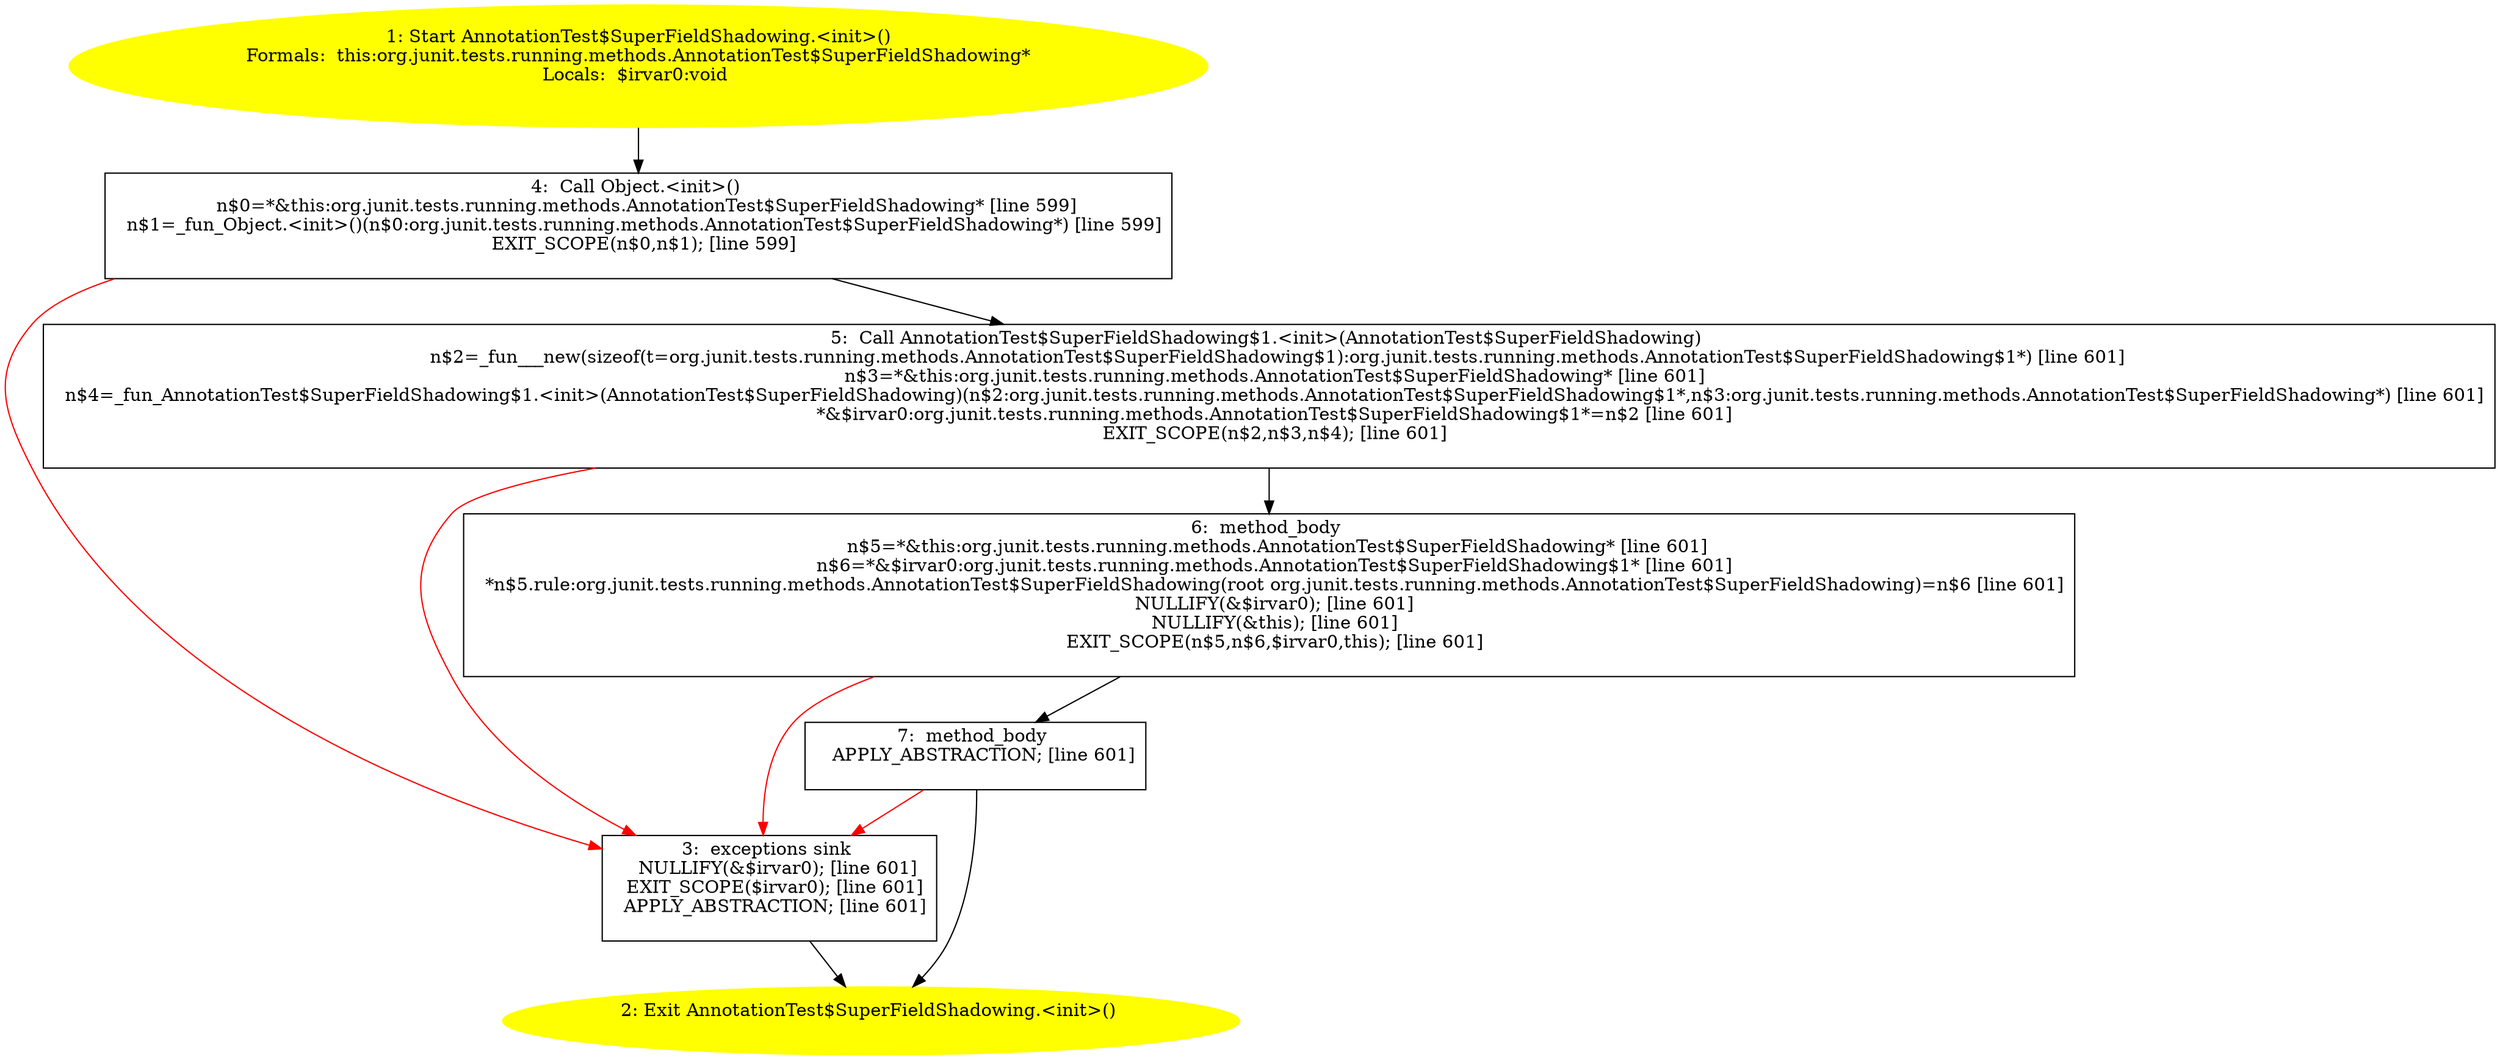 /* @generated */
digraph cfg {
"org.junit.tests.running.methods.AnnotationTest$SuperFieldShadowing.<init>().806f9518c051b5b697e5714f0ab5369d_1" [label="1: Start AnnotationTest$SuperFieldShadowing.<init>()\nFormals:  this:org.junit.tests.running.methods.AnnotationTest$SuperFieldShadowing*\nLocals:  $irvar0:void \n  " color=yellow style=filled]
	

	 "org.junit.tests.running.methods.AnnotationTest$SuperFieldShadowing.<init>().806f9518c051b5b697e5714f0ab5369d_1" -> "org.junit.tests.running.methods.AnnotationTest$SuperFieldShadowing.<init>().806f9518c051b5b697e5714f0ab5369d_4" ;
"org.junit.tests.running.methods.AnnotationTest$SuperFieldShadowing.<init>().806f9518c051b5b697e5714f0ab5369d_2" [label="2: Exit AnnotationTest$SuperFieldShadowing.<init>() \n  " color=yellow style=filled]
	

"org.junit.tests.running.methods.AnnotationTest$SuperFieldShadowing.<init>().806f9518c051b5b697e5714f0ab5369d_3" [label="3:  exceptions sink \n   NULLIFY(&$irvar0); [line 601]\n  EXIT_SCOPE($irvar0); [line 601]\n  APPLY_ABSTRACTION; [line 601]\n " shape="box"]
	

	 "org.junit.tests.running.methods.AnnotationTest$SuperFieldShadowing.<init>().806f9518c051b5b697e5714f0ab5369d_3" -> "org.junit.tests.running.methods.AnnotationTest$SuperFieldShadowing.<init>().806f9518c051b5b697e5714f0ab5369d_2" ;
"org.junit.tests.running.methods.AnnotationTest$SuperFieldShadowing.<init>().806f9518c051b5b697e5714f0ab5369d_4" [label="4:  Call Object.<init>() \n   n$0=*&this:org.junit.tests.running.methods.AnnotationTest$SuperFieldShadowing* [line 599]\n  n$1=_fun_Object.<init>()(n$0:org.junit.tests.running.methods.AnnotationTest$SuperFieldShadowing*) [line 599]\n  EXIT_SCOPE(n$0,n$1); [line 599]\n " shape="box"]
	

	 "org.junit.tests.running.methods.AnnotationTest$SuperFieldShadowing.<init>().806f9518c051b5b697e5714f0ab5369d_4" -> "org.junit.tests.running.methods.AnnotationTest$SuperFieldShadowing.<init>().806f9518c051b5b697e5714f0ab5369d_5" ;
	 "org.junit.tests.running.methods.AnnotationTest$SuperFieldShadowing.<init>().806f9518c051b5b697e5714f0ab5369d_4" -> "org.junit.tests.running.methods.AnnotationTest$SuperFieldShadowing.<init>().806f9518c051b5b697e5714f0ab5369d_3" [color="red" ];
"org.junit.tests.running.methods.AnnotationTest$SuperFieldShadowing.<init>().806f9518c051b5b697e5714f0ab5369d_5" [label="5:  Call AnnotationTest$SuperFieldShadowing$1.<init>(AnnotationTest$SuperFieldShadowing) \n   n$2=_fun___new(sizeof(t=org.junit.tests.running.methods.AnnotationTest$SuperFieldShadowing$1):org.junit.tests.running.methods.AnnotationTest$SuperFieldShadowing$1*) [line 601]\n  n$3=*&this:org.junit.tests.running.methods.AnnotationTest$SuperFieldShadowing* [line 601]\n  n$4=_fun_AnnotationTest$SuperFieldShadowing$1.<init>(AnnotationTest$SuperFieldShadowing)(n$2:org.junit.tests.running.methods.AnnotationTest$SuperFieldShadowing$1*,n$3:org.junit.tests.running.methods.AnnotationTest$SuperFieldShadowing*) [line 601]\n  *&$irvar0:org.junit.tests.running.methods.AnnotationTest$SuperFieldShadowing$1*=n$2 [line 601]\n  EXIT_SCOPE(n$2,n$3,n$4); [line 601]\n " shape="box"]
	

	 "org.junit.tests.running.methods.AnnotationTest$SuperFieldShadowing.<init>().806f9518c051b5b697e5714f0ab5369d_5" -> "org.junit.tests.running.methods.AnnotationTest$SuperFieldShadowing.<init>().806f9518c051b5b697e5714f0ab5369d_6" ;
	 "org.junit.tests.running.methods.AnnotationTest$SuperFieldShadowing.<init>().806f9518c051b5b697e5714f0ab5369d_5" -> "org.junit.tests.running.methods.AnnotationTest$SuperFieldShadowing.<init>().806f9518c051b5b697e5714f0ab5369d_3" [color="red" ];
"org.junit.tests.running.methods.AnnotationTest$SuperFieldShadowing.<init>().806f9518c051b5b697e5714f0ab5369d_6" [label="6:  method_body \n   n$5=*&this:org.junit.tests.running.methods.AnnotationTest$SuperFieldShadowing* [line 601]\n  n$6=*&$irvar0:org.junit.tests.running.methods.AnnotationTest$SuperFieldShadowing$1* [line 601]\n  *n$5.rule:org.junit.tests.running.methods.AnnotationTest$SuperFieldShadowing(root org.junit.tests.running.methods.AnnotationTest$SuperFieldShadowing)=n$6 [line 601]\n  NULLIFY(&$irvar0); [line 601]\n  NULLIFY(&this); [line 601]\n  EXIT_SCOPE(n$5,n$6,$irvar0,this); [line 601]\n " shape="box"]
	

	 "org.junit.tests.running.methods.AnnotationTest$SuperFieldShadowing.<init>().806f9518c051b5b697e5714f0ab5369d_6" -> "org.junit.tests.running.methods.AnnotationTest$SuperFieldShadowing.<init>().806f9518c051b5b697e5714f0ab5369d_7" ;
	 "org.junit.tests.running.methods.AnnotationTest$SuperFieldShadowing.<init>().806f9518c051b5b697e5714f0ab5369d_6" -> "org.junit.tests.running.methods.AnnotationTest$SuperFieldShadowing.<init>().806f9518c051b5b697e5714f0ab5369d_3" [color="red" ];
"org.junit.tests.running.methods.AnnotationTest$SuperFieldShadowing.<init>().806f9518c051b5b697e5714f0ab5369d_7" [label="7:  method_body \n   APPLY_ABSTRACTION; [line 601]\n " shape="box"]
	

	 "org.junit.tests.running.methods.AnnotationTest$SuperFieldShadowing.<init>().806f9518c051b5b697e5714f0ab5369d_7" -> "org.junit.tests.running.methods.AnnotationTest$SuperFieldShadowing.<init>().806f9518c051b5b697e5714f0ab5369d_2" ;
	 "org.junit.tests.running.methods.AnnotationTest$SuperFieldShadowing.<init>().806f9518c051b5b697e5714f0ab5369d_7" -> "org.junit.tests.running.methods.AnnotationTest$SuperFieldShadowing.<init>().806f9518c051b5b697e5714f0ab5369d_3" [color="red" ];
}
